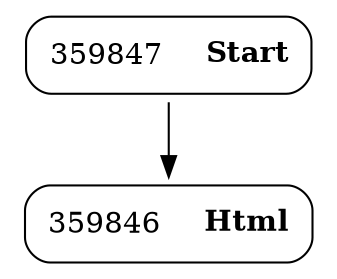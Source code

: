 digraph ast {
node [shape=none];
359847 [label=<<TABLE border='1' cellspacing='0' cellpadding='10' style='rounded' ><TR><TD border='0'>359847</TD><TD border='0'><B>Start</B></TD></TR></TABLE>>];
359847 -> 359846 [weight=2];
359846 [label=<<TABLE border='1' cellspacing='0' cellpadding='10' style='rounded' ><TR><TD border='0'>359846</TD><TD border='0'><B>Html</B></TD></TR></TABLE>>];
}
